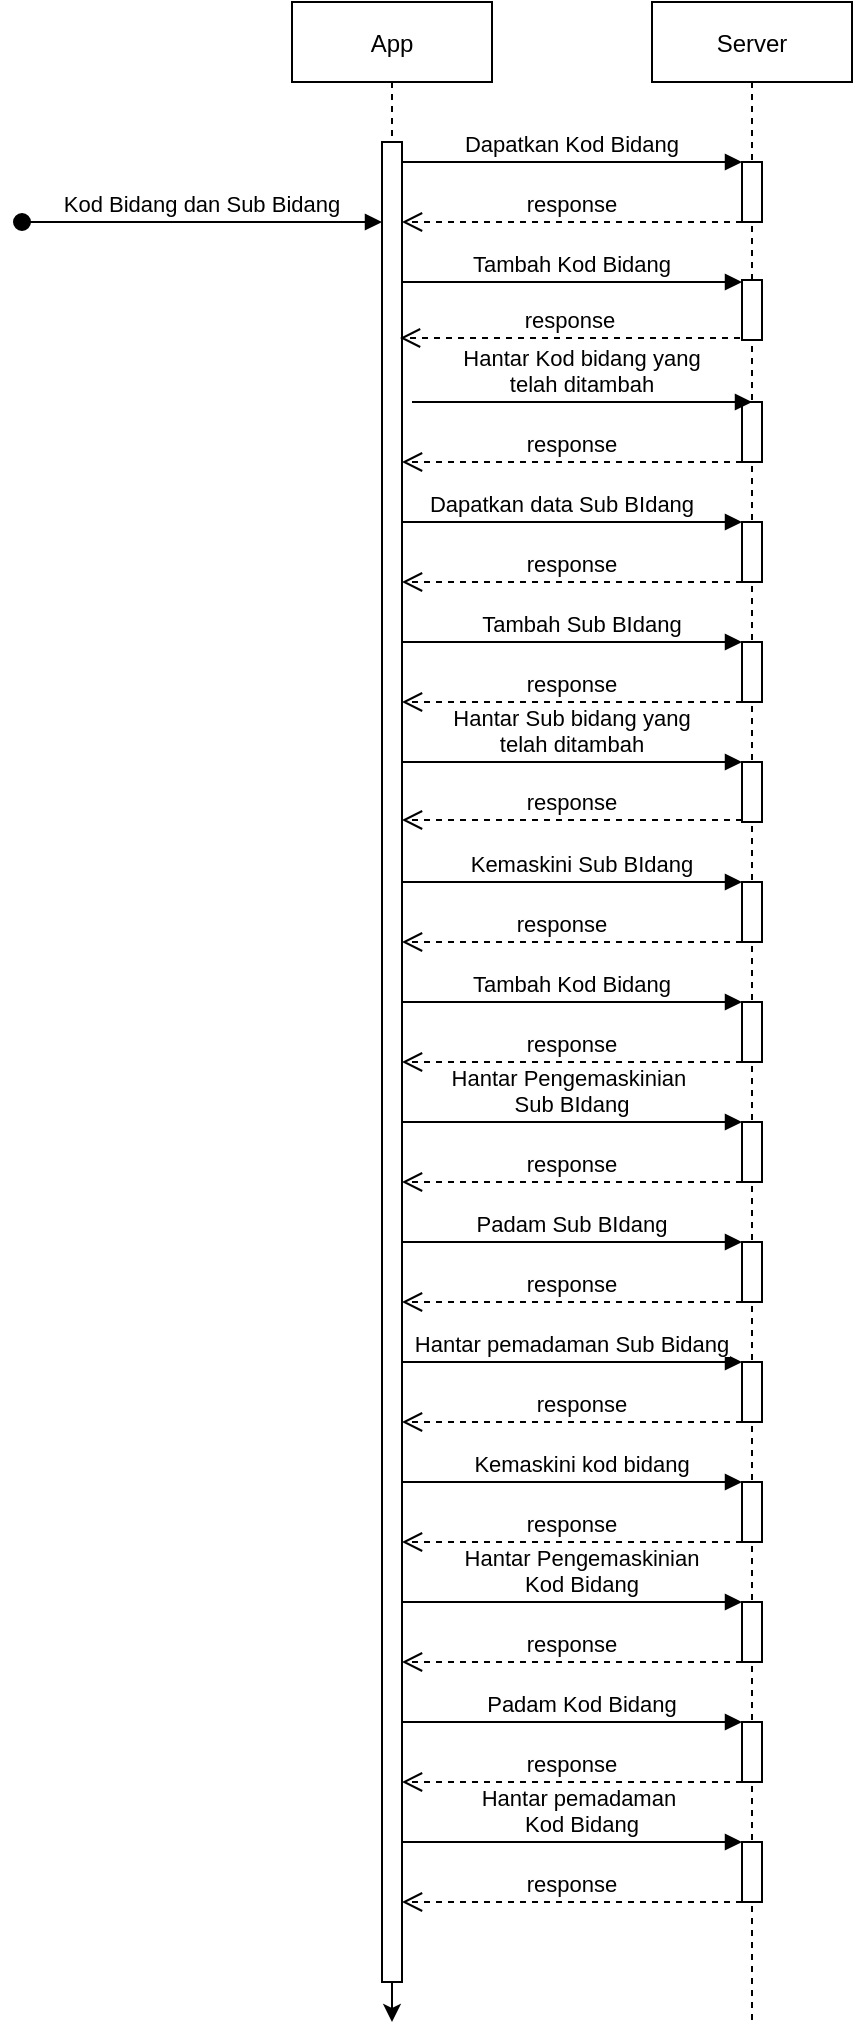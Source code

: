 <mxfile version="13.9.9" type="device" pages="2"><diagram id="kgpKYQtTHZ0yAKxKKP6v" name="Page-1"><mxGraphModel dx="1024" dy="584" grid="1" gridSize="10" guides="1" tooltips="1" connect="1" arrows="1" fold="1" page="1" pageScale="1" pageWidth="850" pageHeight="1100" math="0" shadow="0"><root><mxCell id="0"/><mxCell id="1" parent="0"/><mxCell id="bKjl3GNs3Sn85HqrKzt7-83" value="App" style="shape=umlLifeline;perimeter=lifelinePerimeter;container=1;collapsible=0;recursiveResize=0;rounded=0;shadow=0;strokeWidth=1;" parent="1" vertex="1"><mxGeometry x="225" y="40" width="100" height="990" as="geometry"/></mxCell><mxCell id="bKjl3GNs3Sn85HqrKzt7-84" value="" style="points=[];perimeter=orthogonalPerimeter;rounded=0;shadow=0;strokeWidth=1;" parent="bKjl3GNs3Sn85HqrKzt7-83" vertex="1"><mxGeometry x="45" y="70" width="10" height="920" as="geometry"/></mxCell><mxCell id="bKjl3GNs3Sn85HqrKzt7-85" value="Kod Bidang dan Sub Bidang" style="verticalAlign=bottom;startArrow=oval;endArrow=block;startSize=8;shadow=0;strokeWidth=1;" parent="bKjl3GNs3Sn85HqrKzt7-83" target="bKjl3GNs3Sn85HqrKzt7-84" edge="1"><mxGeometry relative="1" as="geometry"><mxPoint x="-135" y="110" as="sourcePoint"/><mxPoint as="offset"/></mxGeometry></mxCell><mxCell id="bKjl3GNs3Sn85HqrKzt7-86" value="response" style="verticalAlign=bottom;endArrow=open;dashed=1;endSize=8;exitX=0;exitY=0.95;shadow=0;strokeWidth=1;" parent="bKjl3GNs3Sn85HqrKzt7-83" edge="1"><mxGeometry relative="1" as="geometry"><mxPoint x="55" y="230" as="targetPoint"/><mxPoint x="225" y="230" as="sourcePoint"/></mxGeometry></mxCell><mxCell id="bKjl3GNs3Sn85HqrKzt7-87" value="response" style="verticalAlign=bottom;endArrow=open;dashed=1;endSize=8;exitX=0;exitY=0.95;shadow=0;strokeWidth=1;" parent="bKjl3GNs3Sn85HqrKzt7-83" edge="1"><mxGeometry relative="1" as="geometry"><mxPoint x="55" y="290" as="targetPoint"/><mxPoint x="225" y="290" as="sourcePoint"/></mxGeometry></mxCell><mxCell id="bKjl3GNs3Sn85HqrKzt7-88" value="response" style="verticalAlign=bottom;endArrow=open;dashed=1;endSize=8;exitX=0;exitY=0.95;shadow=0;strokeWidth=1;" parent="bKjl3GNs3Sn85HqrKzt7-83" edge="1"><mxGeometry relative="1" as="geometry"><mxPoint x="55" y="350" as="targetPoint"/><mxPoint x="225" y="350" as="sourcePoint"/></mxGeometry></mxCell><mxCell id="bKjl3GNs3Sn85HqrKzt7-89" value="response" style="verticalAlign=bottom;endArrow=open;dashed=1;endSize=8;exitX=0;exitY=0.95;shadow=0;strokeWidth=1;" parent="bKjl3GNs3Sn85HqrKzt7-83" edge="1"><mxGeometry relative="1" as="geometry"><mxPoint x="55" y="409" as="targetPoint"/><mxPoint x="225" y="409" as="sourcePoint"/></mxGeometry></mxCell><mxCell id="bKjl3GNs3Sn85HqrKzt7-90" value="Server" style="shape=umlLifeline;perimeter=lifelinePerimeter;container=1;collapsible=0;recursiveResize=0;rounded=0;shadow=0;strokeWidth=1;" parent="1" vertex="1"><mxGeometry x="405" y="40" width="100" height="1010" as="geometry"/></mxCell><mxCell id="bKjl3GNs3Sn85HqrKzt7-91" value="" style="points=[];perimeter=orthogonalPerimeter;rounded=0;shadow=0;strokeWidth=1;" parent="bKjl3GNs3Sn85HqrKzt7-90" vertex="1"><mxGeometry x="45" y="80" width="10" height="30" as="geometry"/></mxCell><mxCell id="bKjl3GNs3Sn85HqrKzt7-92" value="" style="points=[];perimeter=orthogonalPerimeter;rounded=0;shadow=0;strokeWidth=1;" parent="bKjl3GNs3Sn85HqrKzt7-90" vertex="1"><mxGeometry x="45" y="139" width="10" height="30" as="geometry"/></mxCell><mxCell id="bKjl3GNs3Sn85HqrKzt7-93" value="" style="points=[];perimeter=orthogonalPerimeter;rounded=0;shadow=0;strokeWidth=1;" parent="bKjl3GNs3Sn85HqrKzt7-90" vertex="1"><mxGeometry x="45" y="200" width="10" height="30" as="geometry"/></mxCell><mxCell id="bKjl3GNs3Sn85HqrKzt7-94" value="" style="points=[];perimeter=orthogonalPerimeter;rounded=0;shadow=0;strokeWidth=1;" parent="bKjl3GNs3Sn85HqrKzt7-90" vertex="1"><mxGeometry x="45" y="260" width="10" height="30" as="geometry"/></mxCell><mxCell id="bKjl3GNs3Sn85HqrKzt7-95" value="" style="points=[];perimeter=orthogonalPerimeter;rounded=0;shadow=0;strokeWidth=1;" parent="bKjl3GNs3Sn85HqrKzt7-90" vertex="1"><mxGeometry x="45" y="320" width="10" height="30" as="geometry"/></mxCell><mxCell id="bKjl3GNs3Sn85HqrKzt7-96" value="" style="points=[];perimeter=orthogonalPerimeter;rounded=0;shadow=0;strokeWidth=1;" parent="bKjl3GNs3Sn85HqrKzt7-90" vertex="1"><mxGeometry x="45" y="380" width="10" height="30" as="geometry"/></mxCell><mxCell id="bKjl3GNs3Sn85HqrKzt7-97" value="Dapatkan data Sub BIdang" style="verticalAlign=bottom;endArrow=block;entryX=0;entryY=0;shadow=0;strokeWidth=1;" parent="bKjl3GNs3Sn85HqrKzt7-90" edge="1"><mxGeometry x="-0.059" relative="1" as="geometry"><mxPoint x="-125" y="260" as="sourcePoint"/><mxPoint x="45" y="260" as="targetPoint"/><mxPoint as="offset"/></mxGeometry></mxCell><mxCell id="bKjl3GNs3Sn85HqrKzt7-98" value="Tambah Sub BIdang" style="verticalAlign=bottom;endArrow=block;entryX=0;entryY=0;shadow=0;strokeWidth=1;" parent="bKjl3GNs3Sn85HqrKzt7-90" edge="1"><mxGeometry x="0.059" relative="1" as="geometry"><mxPoint x="-125" y="320" as="sourcePoint"/><mxPoint x="45" y="320" as="targetPoint"/><mxPoint as="offset"/></mxGeometry></mxCell><mxCell id="bKjl3GNs3Sn85HqrKzt7-99" value="Hantar Sub bidang yang&#10;telah ditambah" style="verticalAlign=bottom;endArrow=block;entryX=0;entryY=0;shadow=0;strokeWidth=1;" parent="bKjl3GNs3Sn85HqrKzt7-90" edge="1"><mxGeometry relative="1" as="geometry"><mxPoint x="-125" y="380" as="sourcePoint"/><mxPoint x="45" y="380" as="targetPoint"/><mxPoint as="offset"/></mxGeometry></mxCell><mxCell id="bKjl3GNs3Sn85HqrKzt7-100" value="" style="points=[];perimeter=orthogonalPerimeter;rounded=0;shadow=0;strokeWidth=1;" parent="bKjl3GNs3Sn85HqrKzt7-90" vertex="1"><mxGeometry x="45" y="440" width="10" height="30" as="geometry"/></mxCell><mxCell id="bKjl3GNs3Sn85HqrKzt7-101" value="" style="points=[];perimeter=orthogonalPerimeter;rounded=0;shadow=0;strokeWidth=1;" parent="bKjl3GNs3Sn85HqrKzt7-90" vertex="1"><mxGeometry x="45" y="500" width="10" height="30" as="geometry"/></mxCell><mxCell id="bKjl3GNs3Sn85HqrKzt7-102" value="" style="points=[];perimeter=orthogonalPerimeter;rounded=0;shadow=0;strokeWidth=1;" parent="bKjl3GNs3Sn85HqrKzt7-90" vertex="1"><mxGeometry x="45" y="560" width="10" height="30" as="geometry"/></mxCell><mxCell id="bKjl3GNs3Sn85HqrKzt7-103" value="response" style="verticalAlign=bottom;endArrow=open;dashed=1;endSize=8;exitX=0;exitY=0.95;shadow=0;strokeWidth=1;" parent="bKjl3GNs3Sn85HqrKzt7-90" edge="1"><mxGeometry x="0.059" relative="1" as="geometry"><mxPoint x="-125" y="470" as="targetPoint"/><mxPoint x="45" y="470" as="sourcePoint"/><mxPoint as="offset"/></mxGeometry></mxCell><mxCell id="bKjl3GNs3Sn85HqrKzt7-104" value="response" style="verticalAlign=bottom;endArrow=open;dashed=1;endSize=8;exitX=0;exitY=0.95;shadow=0;strokeWidth=1;" parent="bKjl3GNs3Sn85HqrKzt7-90" edge="1"><mxGeometry relative="1" as="geometry"><mxPoint x="-125" y="530" as="targetPoint"/><mxPoint x="45" y="530" as="sourcePoint"/></mxGeometry></mxCell><mxCell id="bKjl3GNs3Sn85HqrKzt7-105" value="response" style="verticalAlign=bottom;endArrow=open;dashed=1;endSize=8;exitX=0;exitY=0.95;shadow=0;strokeWidth=1;" parent="bKjl3GNs3Sn85HqrKzt7-90" edge="1"><mxGeometry relative="1" as="geometry"><mxPoint x="-125" y="590" as="targetPoint"/><mxPoint x="45" y="590" as="sourcePoint"/></mxGeometry></mxCell><mxCell id="bKjl3GNs3Sn85HqrKzt7-106" value="Kemaskini Sub BIdang" style="verticalAlign=bottom;endArrow=block;entryX=0;entryY=0;shadow=0;strokeWidth=1;" parent="bKjl3GNs3Sn85HqrKzt7-90" edge="1"><mxGeometry x="0.059" relative="1" as="geometry"><mxPoint x="-125" y="440" as="sourcePoint"/><mxPoint x="45" y="440" as="targetPoint"/><mxPoint as="offset"/></mxGeometry></mxCell><mxCell id="bKjl3GNs3Sn85HqrKzt7-107" value="Tambah Kod Bidang" style="verticalAlign=bottom;endArrow=block;entryX=0;entryY=0;shadow=0;strokeWidth=1;" parent="bKjl3GNs3Sn85HqrKzt7-90" edge="1"><mxGeometry relative="1" as="geometry"><mxPoint x="-125" y="500" as="sourcePoint"/><mxPoint x="45" y="500" as="targetPoint"/><mxPoint as="offset"/></mxGeometry></mxCell><mxCell id="bKjl3GNs3Sn85HqrKzt7-108" value="Hantar Pengemaskinian &#10;Sub BIdang" style="verticalAlign=bottom;endArrow=block;entryX=0;entryY=0;shadow=0;strokeWidth=1;" parent="bKjl3GNs3Sn85HqrKzt7-90" edge="1"><mxGeometry relative="1" as="geometry"><mxPoint x="-125" y="560" as="sourcePoint"/><mxPoint x="45" y="560" as="targetPoint"/><mxPoint as="offset"/></mxGeometry></mxCell><mxCell id="bKjl3GNs3Sn85HqrKzt7-109" value="" style="points=[];perimeter=orthogonalPerimeter;rounded=0;shadow=0;strokeWidth=1;" parent="bKjl3GNs3Sn85HqrKzt7-90" vertex="1"><mxGeometry x="45" y="620" width="10" height="30" as="geometry"/></mxCell><mxCell id="bKjl3GNs3Sn85HqrKzt7-110" value="" style="points=[];perimeter=orthogonalPerimeter;rounded=0;shadow=0;strokeWidth=1;" parent="bKjl3GNs3Sn85HqrKzt7-90" vertex="1"><mxGeometry x="45" y="680" width="10" height="30" as="geometry"/></mxCell><mxCell id="bKjl3GNs3Sn85HqrKzt7-111" value="" style="points=[];perimeter=orthogonalPerimeter;rounded=0;shadow=0;strokeWidth=1;" parent="bKjl3GNs3Sn85HqrKzt7-90" vertex="1"><mxGeometry x="45" y="740" width="10" height="30" as="geometry"/></mxCell><mxCell id="bKjl3GNs3Sn85HqrKzt7-112" value="response" style="verticalAlign=bottom;endArrow=open;dashed=1;endSize=8;exitX=0;exitY=0.95;shadow=0;strokeWidth=1;" parent="bKjl3GNs3Sn85HqrKzt7-90" edge="1"><mxGeometry relative="1" as="geometry"><mxPoint x="-125" y="650" as="targetPoint"/><mxPoint x="45" y="650" as="sourcePoint"/></mxGeometry></mxCell><mxCell id="bKjl3GNs3Sn85HqrKzt7-113" value="Padam Sub BIdang" style="verticalAlign=bottom;endArrow=block;entryX=0;entryY=0;shadow=0;strokeWidth=1;" parent="bKjl3GNs3Sn85HqrKzt7-90" edge="1"><mxGeometry relative="1" as="geometry"><mxPoint x="-125" y="620" as="sourcePoint"/><mxPoint x="45" y="620" as="targetPoint"/><mxPoint as="offset"/></mxGeometry></mxCell><mxCell id="bKjl3GNs3Sn85HqrKzt7-114" value="Hantar pemadaman Sub Bidang" style="verticalAlign=bottom;endArrow=block;entryX=0;entryY=0;shadow=0;strokeWidth=1;" parent="bKjl3GNs3Sn85HqrKzt7-90" edge="1"><mxGeometry relative="1" as="geometry"><mxPoint x="-125" y="680" as="sourcePoint"/><mxPoint x="45" y="680" as="targetPoint"/><mxPoint as="offset"/></mxGeometry></mxCell><mxCell id="bKjl3GNs3Sn85HqrKzt7-115" value="response" style="verticalAlign=bottom;endArrow=open;dashed=1;endSize=8;exitX=0;exitY=0.95;shadow=0;strokeWidth=1;" parent="bKjl3GNs3Sn85HqrKzt7-90" edge="1"><mxGeometry x="-0.059" relative="1" as="geometry"><mxPoint x="-125" y="710" as="targetPoint"/><mxPoint x="45" y="710" as="sourcePoint"/><mxPoint as="offset"/></mxGeometry></mxCell><mxCell id="bKjl3GNs3Sn85HqrKzt7-124" value="Kemaskini kod bidang" style="verticalAlign=bottom;endArrow=block;entryX=0;entryY=0;shadow=0;strokeWidth=1;" parent="bKjl3GNs3Sn85HqrKzt7-90" edge="1"><mxGeometry x="0.059" relative="1" as="geometry"><mxPoint x="-125" y="740" as="sourcePoint"/><mxPoint x="45" y="740" as="targetPoint"/><mxPoint as="offset"/></mxGeometry></mxCell><mxCell id="bKjl3GNs3Sn85HqrKzt7-125" value="" style="points=[];perimeter=orthogonalPerimeter;rounded=0;shadow=0;strokeWidth=1;" parent="bKjl3GNs3Sn85HqrKzt7-90" vertex="1"><mxGeometry x="45" y="800" width="10" height="30" as="geometry"/></mxCell><mxCell id="bKjl3GNs3Sn85HqrKzt7-126" value="" style="points=[];perimeter=orthogonalPerimeter;rounded=0;shadow=0;strokeWidth=1;" parent="bKjl3GNs3Sn85HqrKzt7-90" vertex="1"><mxGeometry x="45" y="860" width="10" height="30" as="geometry"/></mxCell><mxCell id="bKjl3GNs3Sn85HqrKzt7-120" value="" style="points=[];perimeter=orthogonalPerimeter;rounded=0;shadow=0;strokeWidth=1;" parent="bKjl3GNs3Sn85HqrKzt7-90" vertex="1"><mxGeometry x="45" y="920" width="10" height="30" as="geometry"/></mxCell><mxCell id="bKjl3GNs3Sn85HqrKzt7-128" value="response" style="verticalAlign=bottom;endArrow=open;dashed=1;endSize=8;exitX=0;exitY=0.95;shadow=0;strokeWidth=1;" parent="bKjl3GNs3Sn85HqrKzt7-90" edge="1"><mxGeometry relative="1" as="geometry"><mxPoint x="-125" y="830" as="targetPoint"/><mxPoint x="45" y="830" as="sourcePoint"/><mxPoint as="offset"/></mxGeometry></mxCell><mxCell id="bKjl3GNs3Sn85HqrKzt7-127" value="response" style="verticalAlign=bottom;endArrow=open;dashed=1;endSize=8;exitX=0;exitY=0.95;shadow=0;strokeWidth=1;" parent="bKjl3GNs3Sn85HqrKzt7-90" edge="1"><mxGeometry relative="1" as="geometry"><mxPoint x="-125" y="890" as="targetPoint"/><mxPoint x="45" y="890" as="sourcePoint"/><mxPoint as="offset"/></mxGeometry></mxCell><mxCell id="bKjl3GNs3Sn85HqrKzt7-78" value="response" style="verticalAlign=bottom;endArrow=open;dashed=1;endSize=8;exitX=0;exitY=0.95;shadow=0;strokeWidth=1;" parent="bKjl3GNs3Sn85HqrKzt7-90" edge="1"><mxGeometry relative="1" as="geometry"><mxPoint x="-125" y="950" as="targetPoint"/><mxPoint x="45" y="950" as="sourcePoint"/><mxPoint as="offset"/></mxGeometry></mxCell><mxCell id="bKjl3GNs3Sn85HqrKzt7-80" value="Hantar Pengemaskinian &#10;Kod Bidang" style="verticalAlign=bottom;endArrow=block;entryX=0;entryY=0;shadow=0;strokeWidth=1;" parent="bKjl3GNs3Sn85HqrKzt7-90" edge="1"><mxGeometry x="0.059" relative="1" as="geometry"><mxPoint x="-125" y="800" as="sourcePoint"/><mxPoint x="45" y="800" as="targetPoint"/><mxPoint as="offset"/></mxGeometry></mxCell><mxCell id="bKjl3GNs3Sn85HqrKzt7-129" value="Padam Kod Bidang" style="verticalAlign=bottom;endArrow=block;entryX=0;entryY=0;shadow=0;strokeWidth=1;" parent="bKjl3GNs3Sn85HqrKzt7-90" edge="1"><mxGeometry x="0.059" relative="1" as="geometry"><mxPoint x="-125" y="860" as="sourcePoint"/><mxPoint x="45" y="860" as="targetPoint"/><mxPoint as="offset"/></mxGeometry></mxCell><mxCell id="bKjl3GNs3Sn85HqrKzt7-130" value="Hantar pemadaman &#10;Kod Bidang" style="verticalAlign=bottom;endArrow=block;entryX=0;entryY=0;shadow=0;strokeWidth=1;" parent="bKjl3GNs3Sn85HqrKzt7-90" edge="1"><mxGeometry x="0.059" relative="1" as="geometry"><mxPoint x="-125" y="920" as="sourcePoint"/><mxPoint x="45" y="920" as="targetPoint"/><mxPoint as="offset"/></mxGeometry></mxCell><mxCell id="bKjl3GNs3Sn85HqrKzt7-116" value="response" style="verticalAlign=bottom;endArrow=open;dashed=1;endSize=8;exitX=0;exitY=0.95;shadow=0;strokeWidth=1;" parent="1" edge="1"><mxGeometry relative="1" as="geometry"><mxPoint x="280" y="150.0" as="targetPoint"/><mxPoint x="450" y="150.0" as="sourcePoint"/></mxGeometry></mxCell><mxCell id="bKjl3GNs3Sn85HqrKzt7-117" value="Dapatkan Kod Bidang" style="verticalAlign=bottom;endArrow=block;entryX=0;entryY=0;shadow=0;strokeWidth=1;" parent="1" source="bKjl3GNs3Sn85HqrKzt7-84" target="bKjl3GNs3Sn85HqrKzt7-91" edge="1"><mxGeometry relative="1" as="geometry"><mxPoint x="380" y="120" as="sourcePoint"/><mxPoint as="offset"/></mxGeometry></mxCell><mxCell id="bKjl3GNs3Sn85HqrKzt7-118" value="Tambah Kod Bidang" style="verticalAlign=bottom;endArrow=block;entryX=0;entryY=0;shadow=0;strokeWidth=1;" parent="1" edge="1"><mxGeometry relative="1" as="geometry"><mxPoint x="280" y="180.0" as="sourcePoint"/><mxPoint x="450" y="180.0" as="targetPoint"/><mxPoint as="offset"/></mxGeometry></mxCell><mxCell id="bKjl3GNs3Sn85HqrKzt7-119" value="response" style="verticalAlign=bottom;endArrow=open;dashed=1;endSize=8;exitX=0;exitY=0.95;shadow=0;strokeWidth=1;" parent="1" edge="1"><mxGeometry relative="1" as="geometry"><mxPoint x="279" y="208" as="targetPoint"/><mxPoint x="449" y="208" as="sourcePoint"/></mxGeometry></mxCell><mxCell id="bKjl3GNs3Sn85HqrKzt7-121" value="Hantar Kod bidang yang &#10;telah ditambah" style="verticalAlign=bottom;endArrow=block;entryX=0;entryY=0;shadow=0;strokeWidth=1;" parent="1" edge="1"><mxGeometry relative="1" as="geometry"><mxPoint x="285" y="240" as="sourcePoint"/><mxPoint x="455" y="240" as="targetPoint"/><mxPoint as="offset"/></mxGeometry></mxCell><mxCell id="bKjl3GNs3Sn85HqrKzt7-122" value="response" style="verticalAlign=bottom;endArrow=open;dashed=1;endSize=8;exitX=0;exitY=0.95;shadow=0;strokeWidth=1;" parent="1" edge="1"><mxGeometry relative="1" as="geometry"><mxPoint x="280" y="810" as="targetPoint"/><mxPoint x="450" y="810" as="sourcePoint"/><mxPoint as="offset"/></mxGeometry></mxCell><mxCell id="bKjl3GNs3Sn85HqrKzt7-160" style="edgeStyle=none;rounded=0;orthogonalLoop=1;jettySize=auto;html=1;" parent="1" source="bKjl3GNs3Sn85HqrKzt7-84" edge="1"><mxGeometry relative="1" as="geometry"><mxPoint x="275" y="1050" as="targetPoint"/></mxGeometry></mxCell></root></mxGraphModel></diagram><diagram id="ecOpzSIoCKLgM9SYEB-e" name="Page-2"><mxGraphModel dx="1264" dy="584" grid="1" gridSize="10" guides="1" tooltips="1" connect="1" arrows="1" fold="1" page="1" pageScale="1" pageWidth="850" pageHeight="1100" math="0" shadow="0"><root><mxCell id="CgXj--HdYbs-zV_Ur4qk-0"/><mxCell id="CgXj--HdYbs-zV_Ur4qk-1" parent="CgXj--HdYbs-zV_Ur4qk-0"/></root></mxGraphModel></diagram></mxfile>
